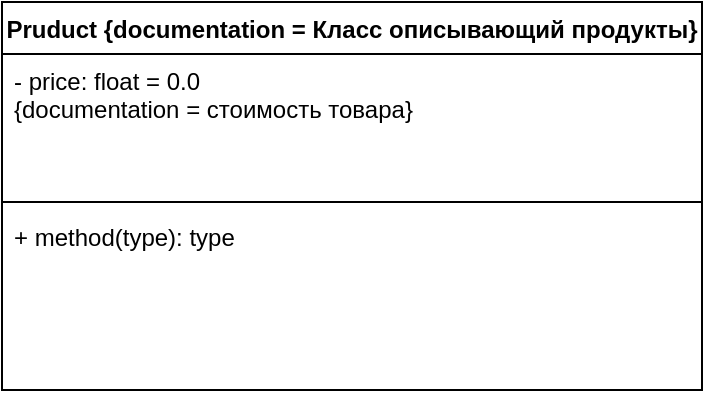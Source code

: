 <mxfile version="15.0.6" type="github">
  <diagram id="C5RBs43oDa-KdzZeNtuy" name="Page-1">
    <mxGraphModel dx="1422" dy="794" grid="1" gridSize="10" guides="1" tooltips="1" connect="1" arrows="1" fold="1" page="1" pageScale="1" pageWidth="827" pageHeight="1169" math="0" shadow="0">
      <root>
        <mxCell id="WIyWlLk6GJQsqaUBKTNV-0" />
        <mxCell id="WIyWlLk6GJQsqaUBKTNV-1" parent="WIyWlLk6GJQsqaUBKTNV-0" />
        <mxCell id="x9rUvAMbq14WsiKmxg5Z-0" value="Pruduct {documentation = Класс описывающий продукты}&#xa;" style="swimlane;fontStyle=1;align=center;verticalAlign=top;childLayout=stackLayout;horizontal=1;startSize=26;horizontalStack=0;resizeParent=1;resizeParentMax=0;resizeLast=0;collapsible=1;marginBottom=0;whiteSpace=wrap;fontSize=12;arcSize=16;shadow=0;rounded=0;sketch=0;glass=0;swimlaneLine=1;strokeWidth=1;" vertex="1" parent="WIyWlLk6GJQsqaUBKTNV-1">
          <mxGeometry x="210" y="100" width="350" height="194" as="geometry">
            <mxRectangle x="210" y="100" width="350" height="70" as="alternateBounds" />
          </mxGeometry>
        </mxCell>
        <mxCell id="x9rUvAMbq14WsiKmxg5Z-1" value="- price: float = 0.0&#xa;{documentation = стоимость товара}" style="text;strokeColor=none;fillColor=none;align=left;verticalAlign=top;spacingLeft=4;spacingRight=4;overflow=hidden;rotatable=0;points=[[0,0.5],[1,0.5]];portConstraint=eastwest;" vertex="1" parent="x9rUvAMbq14WsiKmxg5Z-0">
          <mxGeometry y="26" width="350" height="70" as="geometry" />
        </mxCell>
        <mxCell id="x9rUvAMbq14WsiKmxg5Z-2" value="" style="line;strokeWidth=1;fillColor=none;align=left;verticalAlign=middle;spacingTop=-1;spacingLeft=3;spacingRight=3;rotatable=0;labelPosition=right;points=[];portConstraint=eastwest;" vertex="1" parent="x9rUvAMbq14WsiKmxg5Z-0">
          <mxGeometry y="96" width="350" height="8" as="geometry" />
        </mxCell>
        <mxCell id="x9rUvAMbq14WsiKmxg5Z-3" value="+ method(type): type" style="text;strokeColor=none;fillColor=none;align=left;verticalAlign=top;spacingLeft=4;spacingRight=4;overflow=hidden;rotatable=0;points=[[0,0.5],[1,0.5]];portConstraint=eastwest;" vertex="1" parent="x9rUvAMbq14WsiKmxg5Z-0">
          <mxGeometry y="104" width="350" height="90" as="geometry" />
        </mxCell>
      </root>
    </mxGraphModel>
  </diagram>
</mxfile>
